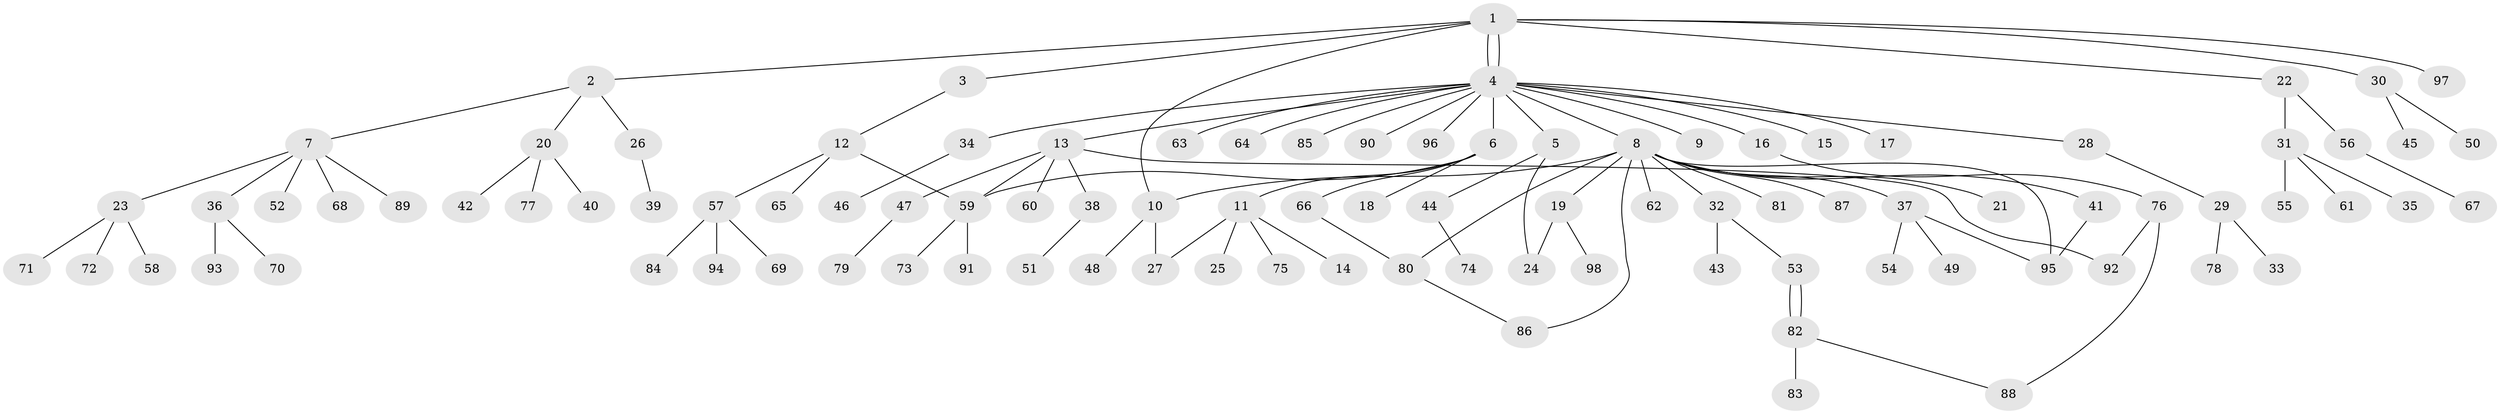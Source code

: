 // coarse degree distribution, {10: 0.02857142857142857, 4: 0.04285714285714286, 2: 0.17142857142857143, 17: 0.014285714285714285, 3: 0.15714285714285714, 5: 0.02857142857142857, 1: 0.5428571428571428, 6: 0.014285714285714285}
// Generated by graph-tools (version 1.1) at 2025/41/03/06/25 10:41:46]
// undirected, 98 vertices, 110 edges
graph export_dot {
graph [start="1"]
  node [color=gray90,style=filled];
  1;
  2;
  3;
  4;
  5;
  6;
  7;
  8;
  9;
  10;
  11;
  12;
  13;
  14;
  15;
  16;
  17;
  18;
  19;
  20;
  21;
  22;
  23;
  24;
  25;
  26;
  27;
  28;
  29;
  30;
  31;
  32;
  33;
  34;
  35;
  36;
  37;
  38;
  39;
  40;
  41;
  42;
  43;
  44;
  45;
  46;
  47;
  48;
  49;
  50;
  51;
  52;
  53;
  54;
  55;
  56;
  57;
  58;
  59;
  60;
  61;
  62;
  63;
  64;
  65;
  66;
  67;
  68;
  69;
  70;
  71;
  72;
  73;
  74;
  75;
  76;
  77;
  78;
  79;
  80;
  81;
  82;
  83;
  84;
  85;
  86;
  87;
  88;
  89;
  90;
  91;
  92;
  93;
  94;
  95;
  96;
  97;
  98;
  1 -- 2;
  1 -- 3;
  1 -- 4;
  1 -- 4;
  1 -- 10;
  1 -- 22;
  1 -- 30;
  1 -- 97;
  2 -- 7;
  2 -- 20;
  2 -- 26;
  3 -- 12;
  4 -- 5;
  4 -- 6;
  4 -- 8;
  4 -- 9;
  4 -- 13;
  4 -- 15;
  4 -- 16;
  4 -- 17;
  4 -- 28;
  4 -- 34;
  4 -- 63;
  4 -- 64;
  4 -- 85;
  4 -- 90;
  4 -- 96;
  5 -- 24;
  5 -- 44;
  6 -- 11;
  6 -- 18;
  6 -- 59;
  6 -- 66;
  7 -- 23;
  7 -- 36;
  7 -- 52;
  7 -- 68;
  7 -- 89;
  8 -- 10;
  8 -- 19;
  8 -- 21;
  8 -- 32;
  8 -- 37;
  8 -- 41;
  8 -- 62;
  8 -- 80;
  8 -- 81;
  8 -- 86;
  8 -- 87;
  8 -- 95;
  10 -- 27;
  10 -- 48;
  11 -- 14;
  11 -- 25;
  11 -- 27;
  11 -- 75;
  12 -- 57;
  12 -- 59;
  12 -- 65;
  13 -- 38;
  13 -- 47;
  13 -- 59;
  13 -- 60;
  13 -- 92;
  16 -- 76;
  19 -- 24;
  19 -- 98;
  20 -- 40;
  20 -- 42;
  20 -- 77;
  22 -- 31;
  22 -- 56;
  23 -- 58;
  23 -- 71;
  23 -- 72;
  26 -- 39;
  28 -- 29;
  29 -- 33;
  29 -- 78;
  30 -- 45;
  30 -- 50;
  31 -- 35;
  31 -- 55;
  31 -- 61;
  32 -- 43;
  32 -- 53;
  34 -- 46;
  36 -- 70;
  36 -- 93;
  37 -- 49;
  37 -- 54;
  37 -- 95;
  38 -- 51;
  41 -- 95;
  44 -- 74;
  47 -- 79;
  53 -- 82;
  53 -- 82;
  56 -- 67;
  57 -- 69;
  57 -- 84;
  57 -- 94;
  59 -- 73;
  59 -- 91;
  66 -- 80;
  76 -- 88;
  76 -- 92;
  80 -- 86;
  82 -- 83;
  82 -- 88;
}

